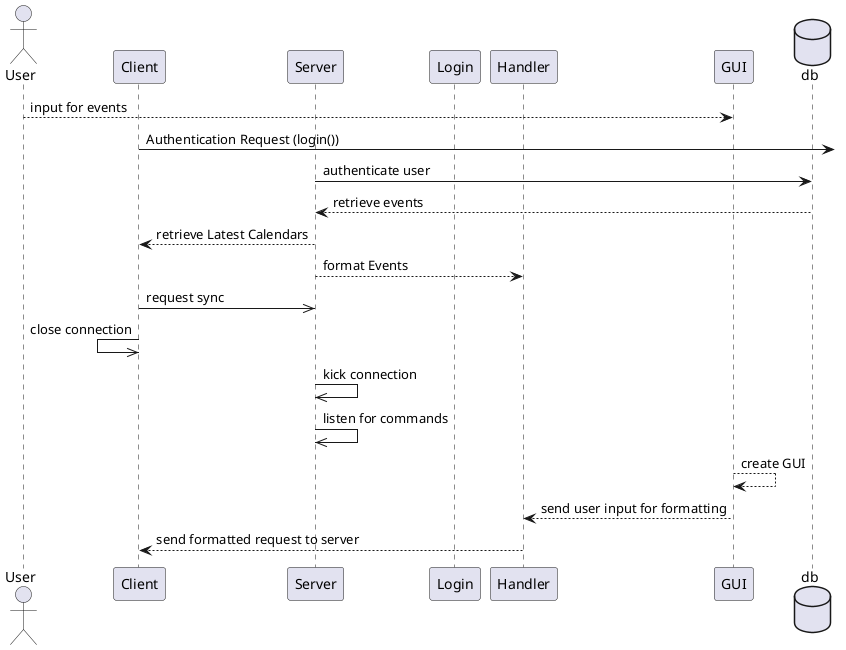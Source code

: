 @startuml

skinparam Shadowing false

actor User as U
participant Client as C
participant Client as C
participant Client as C
participant Server as S
participant Login as auth
participant Handler as H
participant GUI as G
database db

U --> G: input for events
C -> : Authentication Request (login())
S -> db: authenticate user
db --> S: retrieve events
C <-- S: retrieve Latest Calendars
H <-- S: format Events
C ->> S: request sync
C <<- C: close connection
S ->> S: kick connection
S ->> S: listen for commands
G --> G: create GUI
G --> H: send user input for formatting
H --> C: send formatted request to server 

'!include ../../plantuml-styles/ae-copyright-footer.txt
@enduml
